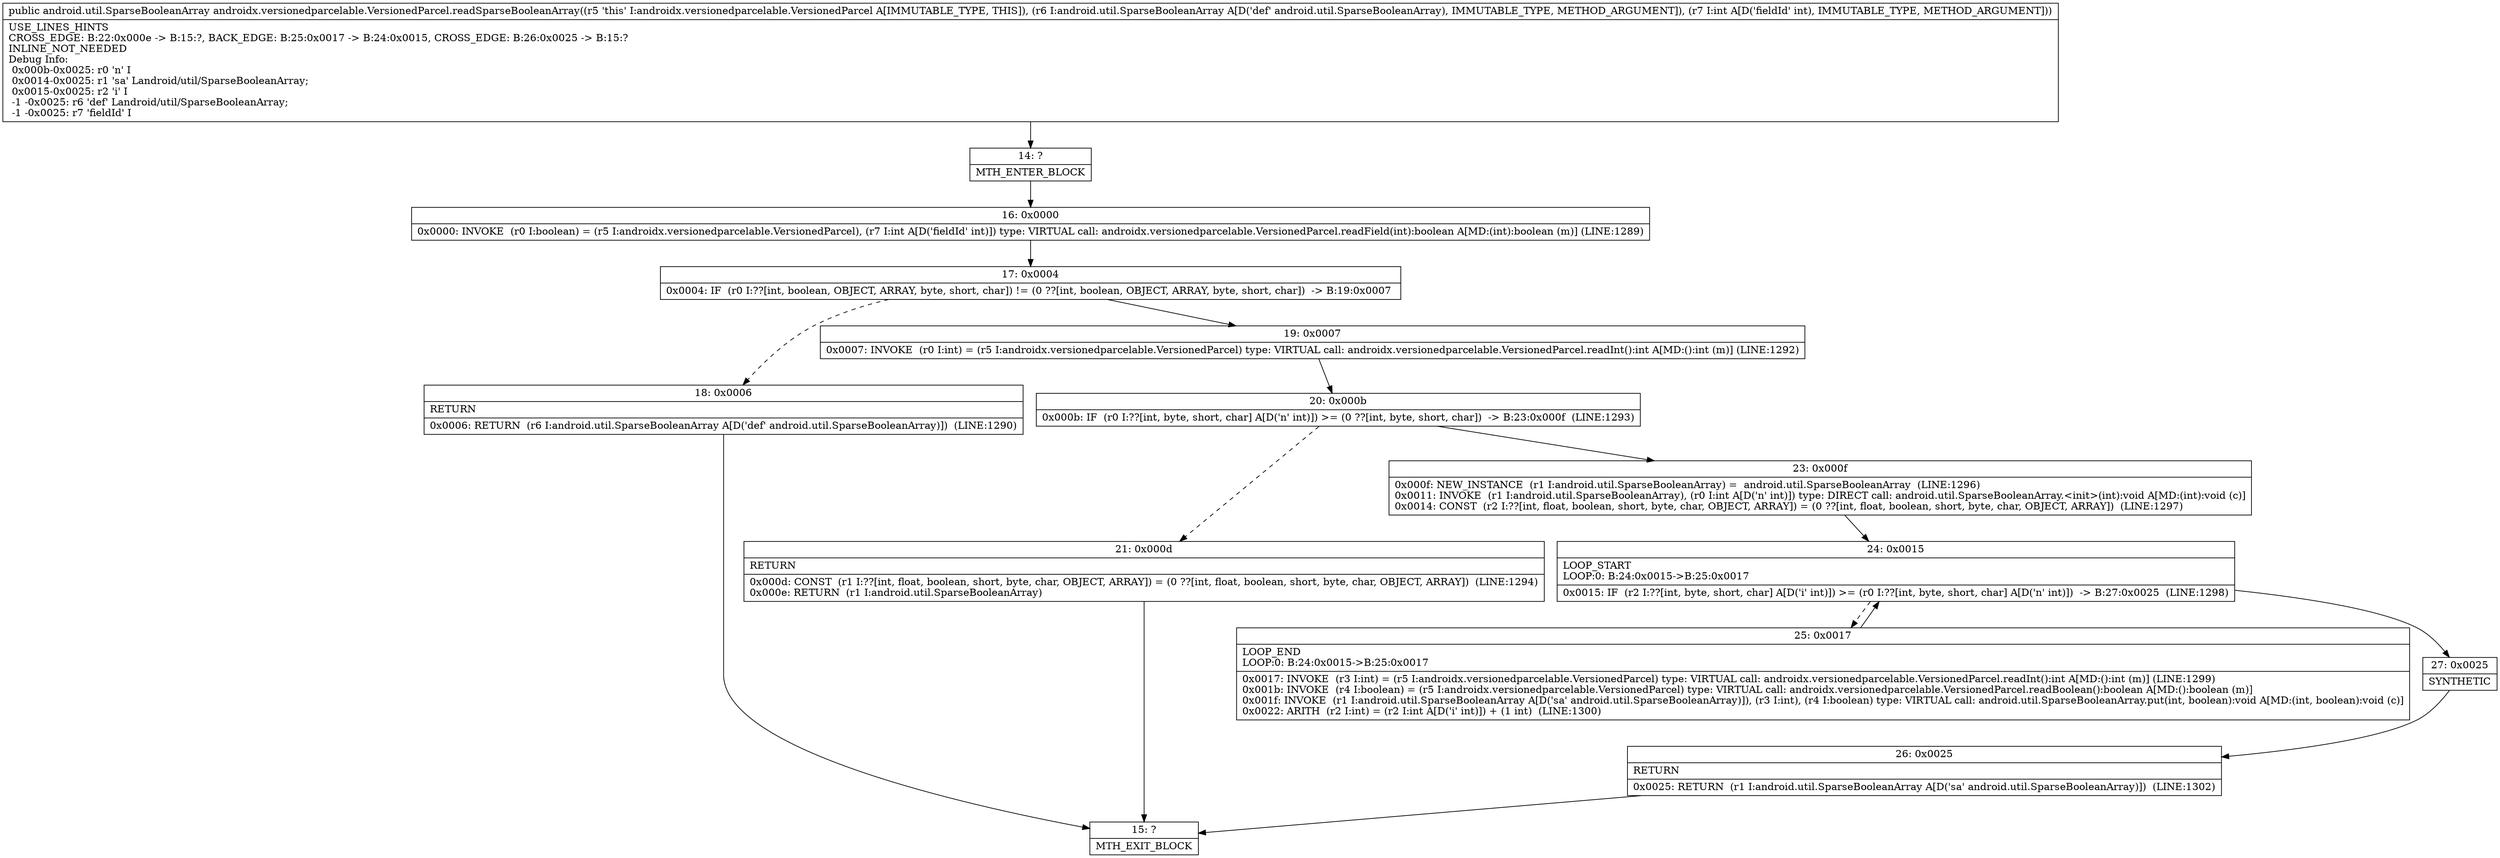 digraph "CFG forandroidx.versionedparcelable.VersionedParcel.readSparseBooleanArray(Landroid\/util\/SparseBooleanArray;I)Landroid\/util\/SparseBooleanArray;" {
Node_14 [shape=record,label="{14\:\ ?|MTH_ENTER_BLOCK\l}"];
Node_16 [shape=record,label="{16\:\ 0x0000|0x0000: INVOKE  (r0 I:boolean) = (r5 I:androidx.versionedparcelable.VersionedParcel), (r7 I:int A[D('fieldId' int)]) type: VIRTUAL call: androidx.versionedparcelable.VersionedParcel.readField(int):boolean A[MD:(int):boolean (m)] (LINE:1289)\l}"];
Node_17 [shape=record,label="{17\:\ 0x0004|0x0004: IF  (r0 I:??[int, boolean, OBJECT, ARRAY, byte, short, char]) != (0 ??[int, boolean, OBJECT, ARRAY, byte, short, char])  \-\> B:19:0x0007 \l}"];
Node_18 [shape=record,label="{18\:\ 0x0006|RETURN\l|0x0006: RETURN  (r6 I:android.util.SparseBooleanArray A[D('def' android.util.SparseBooleanArray)])  (LINE:1290)\l}"];
Node_15 [shape=record,label="{15\:\ ?|MTH_EXIT_BLOCK\l}"];
Node_19 [shape=record,label="{19\:\ 0x0007|0x0007: INVOKE  (r0 I:int) = (r5 I:androidx.versionedparcelable.VersionedParcel) type: VIRTUAL call: androidx.versionedparcelable.VersionedParcel.readInt():int A[MD:():int (m)] (LINE:1292)\l}"];
Node_20 [shape=record,label="{20\:\ 0x000b|0x000b: IF  (r0 I:??[int, byte, short, char] A[D('n' int)]) \>= (0 ??[int, byte, short, char])  \-\> B:23:0x000f  (LINE:1293)\l}"];
Node_21 [shape=record,label="{21\:\ 0x000d|RETURN\l|0x000d: CONST  (r1 I:??[int, float, boolean, short, byte, char, OBJECT, ARRAY]) = (0 ??[int, float, boolean, short, byte, char, OBJECT, ARRAY])  (LINE:1294)\l0x000e: RETURN  (r1 I:android.util.SparseBooleanArray) \l}"];
Node_23 [shape=record,label="{23\:\ 0x000f|0x000f: NEW_INSTANCE  (r1 I:android.util.SparseBooleanArray) =  android.util.SparseBooleanArray  (LINE:1296)\l0x0011: INVOKE  (r1 I:android.util.SparseBooleanArray), (r0 I:int A[D('n' int)]) type: DIRECT call: android.util.SparseBooleanArray.\<init\>(int):void A[MD:(int):void (c)]\l0x0014: CONST  (r2 I:??[int, float, boolean, short, byte, char, OBJECT, ARRAY]) = (0 ??[int, float, boolean, short, byte, char, OBJECT, ARRAY])  (LINE:1297)\l}"];
Node_24 [shape=record,label="{24\:\ 0x0015|LOOP_START\lLOOP:0: B:24:0x0015\-\>B:25:0x0017\l|0x0015: IF  (r2 I:??[int, byte, short, char] A[D('i' int)]) \>= (r0 I:??[int, byte, short, char] A[D('n' int)])  \-\> B:27:0x0025  (LINE:1298)\l}"];
Node_25 [shape=record,label="{25\:\ 0x0017|LOOP_END\lLOOP:0: B:24:0x0015\-\>B:25:0x0017\l|0x0017: INVOKE  (r3 I:int) = (r5 I:androidx.versionedparcelable.VersionedParcel) type: VIRTUAL call: androidx.versionedparcelable.VersionedParcel.readInt():int A[MD:():int (m)] (LINE:1299)\l0x001b: INVOKE  (r4 I:boolean) = (r5 I:androidx.versionedparcelable.VersionedParcel) type: VIRTUAL call: androidx.versionedparcelable.VersionedParcel.readBoolean():boolean A[MD:():boolean (m)]\l0x001f: INVOKE  (r1 I:android.util.SparseBooleanArray A[D('sa' android.util.SparseBooleanArray)]), (r3 I:int), (r4 I:boolean) type: VIRTUAL call: android.util.SparseBooleanArray.put(int, boolean):void A[MD:(int, boolean):void (c)]\l0x0022: ARITH  (r2 I:int) = (r2 I:int A[D('i' int)]) + (1 int)  (LINE:1300)\l}"];
Node_27 [shape=record,label="{27\:\ 0x0025|SYNTHETIC\l}"];
Node_26 [shape=record,label="{26\:\ 0x0025|RETURN\l|0x0025: RETURN  (r1 I:android.util.SparseBooleanArray A[D('sa' android.util.SparseBooleanArray)])  (LINE:1302)\l}"];
MethodNode[shape=record,label="{public android.util.SparseBooleanArray androidx.versionedparcelable.VersionedParcel.readSparseBooleanArray((r5 'this' I:androidx.versionedparcelable.VersionedParcel A[IMMUTABLE_TYPE, THIS]), (r6 I:android.util.SparseBooleanArray A[D('def' android.util.SparseBooleanArray), IMMUTABLE_TYPE, METHOD_ARGUMENT]), (r7 I:int A[D('fieldId' int), IMMUTABLE_TYPE, METHOD_ARGUMENT]))  | USE_LINES_HINTS\lCROSS_EDGE: B:22:0x000e \-\> B:15:?, BACK_EDGE: B:25:0x0017 \-\> B:24:0x0015, CROSS_EDGE: B:26:0x0025 \-\> B:15:?\lINLINE_NOT_NEEDED\lDebug Info:\l  0x000b\-0x0025: r0 'n' I\l  0x0014\-0x0025: r1 'sa' Landroid\/util\/SparseBooleanArray;\l  0x0015\-0x0025: r2 'i' I\l  \-1 \-0x0025: r6 'def' Landroid\/util\/SparseBooleanArray;\l  \-1 \-0x0025: r7 'fieldId' I\l}"];
MethodNode -> Node_14;Node_14 -> Node_16;
Node_16 -> Node_17;
Node_17 -> Node_18[style=dashed];
Node_17 -> Node_19;
Node_18 -> Node_15;
Node_19 -> Node_20;
Node_20 -> Node_21[style=dashed];
Node_20 -> Node_23;
Node_21 -> Node_15;
Node_23 -> Node_24;
Node_24 -> Node_25[style=dashed];
Node_24 -> Node_27;
Node_25 -> Node_24;
Node_27 -> Node_26;
Node_26 -> Node_15;
}

